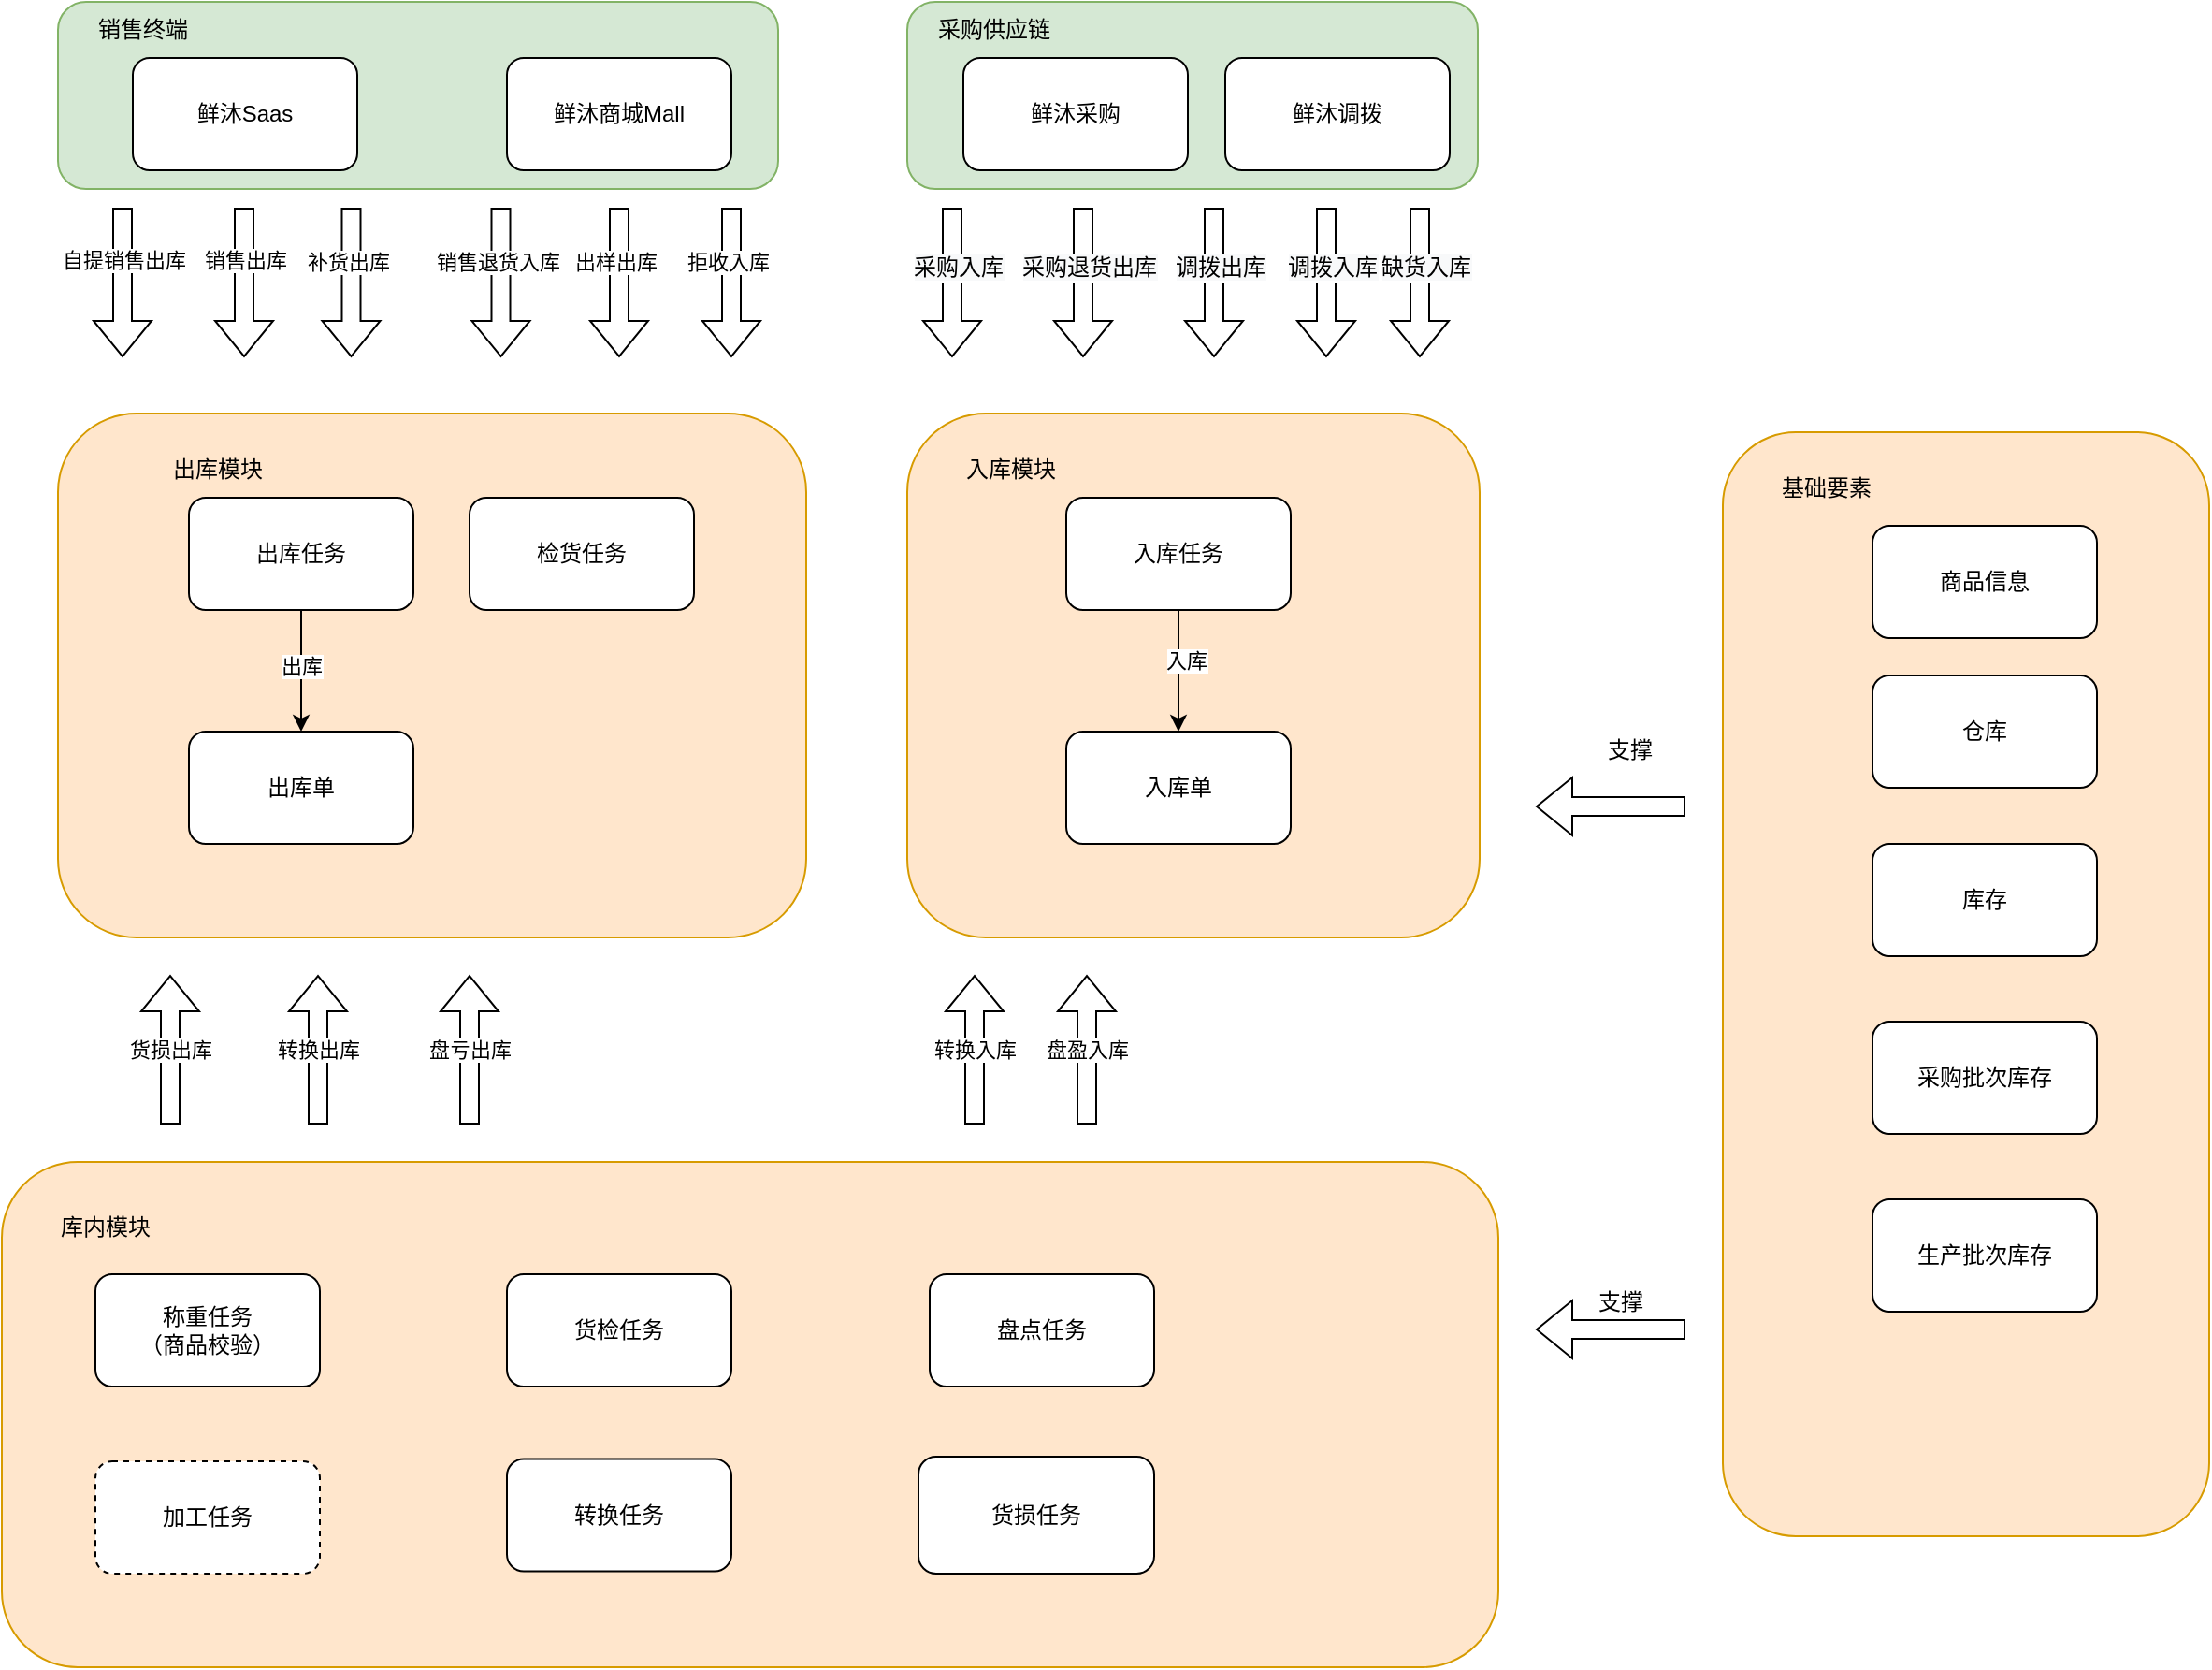 <mxfile version="20.6.2" type="github">
  <diagram id="IZu9ggaDUqHKbORB0AyF" name="第 1 页">
    <mxGraphModel dx="1845" dy="1775" grid="1" gridSize="10" guides="1" tooltips="1" connect="1" arrows="1" fold="1" page="1" pageScale="1" pageWidth="827" pageHeight="1169" math="0" shadow="0">
      <root>
        <mxCell id="0" />
        <mxCell id="1" parent="0" />
        <mxCell id="JHcvv3xPEeXk3s1rYQYH-56" value="" style="rounded=1;whiteSpace=wrap;html=1;fillColor=#ffe6cc;strokeColor=#d79b00;" vertex="1" parent="1">
          <mxGeometry x="-70" y="550" width="800" height="270" as="geometry" />
        </mxCell>
        <mxCell id="JHcvv3xPEeXk3s1rYQYH-77" value="" style="rounded=1;whiteSpace=wrap;html=1;fillColor=#d5e8d4;strokeColor=#82b366;" vertex="1" parent="1">
          <mxGeometry x="414" y="-70" width="305" height="100" as="geometry" />
        </mxCell>
        <mxCell id="JHcvv3xPEeXk3s1rYQYH-75" value="" style="rounded=1;whiteSpace=wrap;html=1;fillColor=#d5e8d4;strokeColor=#82b366;" vertex="1" parent="1">
          <mxGeometry x="-40" y="-70" width="385" height="100" as="geometry" />
        </mxCell>
        <mxCell id="JHcvv3xPEeXk3s1rYQYH-11" value="" style="rounded=1;whiteSpace=wrap;html=1;fillColor=#ffe6cc;strokeColor=#d79b00;" vertex="1" parent="1">
          <mxGeometry x="414" y="150" width="306" height="280" as="geometry" />
        </mxCell>
        <mxCell id="JHcvv3xPEeXk3s1rYQYH-2" value="鲜沐Saas" style="rounded=1;whiteSpace=wrap;html=1;" vertex="1" parent="1">
          <mxGeometry y="-40" width="120" height="60" as="geometry" />
        </mxCell>
        <mxCell id="JHcvv3xPEeXk3s1rYQYH-3" value="鲜沐商城Mall" style="rounded=1;whiteSpace=wrap;html=1;" vertex="1" parent="1">
          <mxGeometry x="200" y="-40" width="120" height="60" as="geometry" />
        </mxCell>
        <mxCell id="JHcvv3xPEeXk3s1rYQYH-4" value="鲜沐采购" style="rounded=1;whiteSpace=wrap;html=1;" vertex="1" parent="1">
          <mxGeometry x="444" y="-40" width="120" height="60" as="geometry" />
        </mxCell>
        <mxCell id="JHcvv3xPEeXk3s1rYQYH-5" value="鲜沐调拨" style="rounded=1;whiteSpace=wrap;html=1;" vertex="1" parent="1">
          <mxGeometry x="584" y="-40" width="120" height="60" as="geometry" />
        </mxCell>
        <mxCell id="JHcvv3xPEeXk3s1rYQYH-6" value="" style="rounded=1;whiteSpace=wrap;html=1;fillColor=#ffe6cc;strokeColor=#d79b00;" vertex="1" parent="1">
          <mxGeometry x="-40" y="150" width="400" height="280" as="geometry" />
        </mxCell>
        <mxCell id="JHcvv3xPEeXk3s1rYQYH-14" style="edgeStyle=orthogonalEdgeStyle;rounded=0;orthogonalLoop=1;jettySize=auto;html=1;exitX=0.5;exitY=1;exitDx=0;exitDy=0;" edge="1" parent="1" source="JHcvv3xPEeXk3s1rYQYH-7" target="JHcvv3xPEeXk3s1rYQYH-13">
          <mxGeometry relative="1" as="geometry" />
        </mxCell>
        <mxCell id="JHcvv3xPEeXk3s1rYQYH-71" value="出库" style="edgeLabel;html=1;align=center;verticalAlign=middle;resizable=0;points=[];" vertex="1" connectable="0" parent="JHcvv3xPEeXk3s1rYQYH-14">
          <mxGeometry x="-0.123" relative="1" as="geometry">
            <mxPoint y="1" as="offset" />
          </mxGeometry>
        </mxCell>
        <mxCell id="JHcvv3xPEeXk3s1rYQYH-7" value="出库任务" style="rounded=1;whiteSpace=wrap;html=1;" vertex="1" parent="1">
          <mxGeometry x="30" y="195" width="120" height="60" as="geometry" />
        </mxCell>
        <mxCell id="JHcvv3xPEeXk3s1rYQYH-16" style="edgeStyle=orthogonalEdgeStyle;rounded=0;orthogonalLoop=1;jettySize=auto;html=1;exitX=0.5;exitY=1;exitDx=0;exitDy=0;" edge="1" parent="1" source="JHcvv3xPEeXk3s1rYQYH-8" target="JHcvv3xPEeXk3s1rYQYH-15">
          <mxGeometry relative="1" as="geometry" />
        </mxCell>
        <mxCell id="JHcvv3xPEeXk3s1rYQYH-72" value="入库" style="edgeLabel;html=1;align=center;verticalAlign=middle;resizable=0;points=[];" vertex="1" connectable="0" parent="JHcvv3xPEeXk3s1rYQYH-16">
          <mxGeometry x="-0.215" y="4" relative="1" as="geometry">
            <mxPoint y="1" as="offset" />
          </mxGeometry>
        </mxCell>
        <mxCell id="JHcvv3xPEeXk3s1rYQYH-8" value="入库任务" style="rounded=1;whiteSpace=wrap;html=1;" vertex="1" parent="1">
          <mxGeometry x="499" y="195" width="120" height="60" as="geometry" />
        </mxCell>
        <mxCell id="JHcvv3xPEeXk3s1rYQYH-10" value="出库模块" style="text;html=1;align=center;verticalAlign=middle;resizable=0;points=[];autosize=1;strokeColor=none;fillColor=none;" vertex="1" parent="1">
          <mxGeometry x="10" y="165" width="70" height="30" as="geometry" />
        </mxCell>
        <mxCell id="JHcvv3xPEeXk3s1rYQYH-12" value="入库模块" style="text;html=1;align=center;verticalAlign=middle;resizable=0;points=[];autosize=1;strokeColor=none;fillColor=none;" vertex="1" parent="1">
          <mxGeometry x="434" y="165" width="70" height="30" as="geometry" />
        </mxCell>
        <mxCell id="JHcvv3xPEeXk3s1rYQYH-13" value="出库单" style="rounded=1;whiteSpace=wrap;html=1;" vertex="1" parent="1">
          <mxGeometry x="30" y="320" width="120" height="60" as="geometry" />
        </mxCell>
        <mxCell id="JHcvv3xPEeXk3s1rYQYH-15" value="入库单" style="rounded=1;whiteSpace=wrap;html=1;" vertex="1" parent="1">
          <mxGeometry x="499" y="320" width="120" height="60" as="geometry" />
        </mxCell>
        <mxCell id="JHcvv3xPEeXk3s1rYQYH-24" value="" style="shape=flexArrow;endArrow=classic;html=1;rounded=0;" edge="1" parent="1">
          <mxGeometry width="50" height="50" relative="1" as="geometry">
            <mxPoint x="59.5" y="40" as="sourcePoint" />
            <mxPoint x="59.5" y="120" as="targetPoint" />
          </mxGeometry>
        </mxCell>
        <mxCell id="JHcvv3xPEeXk3s1rYQYH-37" value="销售出库" style="edgeLabel;html=1;align=center;verticalAlign=middle;resizable=0;points=[];" vertex="1" connectable="0" parent="JHcvv3xPEeXk3s1rYQYH-24">
          <mxGeometry x="-0.3" relative="1" as="geometry">
            <mxPoint as="offset" />
          </mxGeometry>
        </mxCell>
        <mxCell id="JHcvv3xPEeXk3s1rYQYH-29" value="" style="shape=flexArrow;endArrow=classic;html=1;rounded=0;" edge="1" parent="1">
          <mxGeometry width="50" height="50" relative="1" as="geometry">
            <mxPoint x="116.75" y="40" as="sourcePoint" />
            <mxPoint x="116.75" y="120" as="targetPoint" />
          </mxGeometry>
        </mxCell>
        <mxCell id="JHcvv3xPEeXk3s1rYQYH-36" value="补货出库" style="edgeLabel;html=1;align=center;verticalAlign=middle;resizable=0;points=[];" vertex="1" connectable="0" parent="JHcvv3xPEeXk3s1rYQYH-29">
          <mxGeometry x="-0.275" y="-2" relative="1" as="geometry">
            <mxPoint as="offset" />
          </mxGeometry>
        </mxCell>
        <mxCell id="JHcvv3xPEeXk3s1rYQYH-31" value="" style="shape=flexArrow;endArrow=classic;html=1;rounded=0;" edge="1" parent="1">
          <mxGeometry width="50" height="50" relative="1" as="geometry">
            <mxPoint x="438" y="40" as="sourcePoint" />
            <mxPoint x="438" y="120" as="targetPoint" />
          </mxGeometry>
        </mxCell>
        <mxCell id="JHcvv3xPEeXk3s1rYQYH-35" value="&lt;span style=&quot;font-size: 12px; background-color: rgb(248, 249, 250);&quot;&gt;采购入库&lt;/span&gt;" style="edgeLabel;html=1;align=center;verticalAlign=middle;resizable=0;points=[];" vertex="1" connectable="0" parent="JHcvv3xPEeXk3s1rYQYH-31">
          <mxGeometry x="-0.2" y="3" relative="1" as="geometry">
            <mxPoint as="offset" />
          </mxGeometry>
        </mxCell>
        <mxCell id="JHcvv3xPEeXk3s1rYQYH-39" value="" style="shape=flexArrow;endArrow=classic;html=1;rounded=0;" edge="1" parent="1">
          <mxGeometry width="50" height="50" relative="1" as="geometry">
            <mxPoint x="196.75" y="40" as="sourcePoint" />
            <mxPoint x="196.75" y="120" as="targetPoint" />
          </mxGeometry>
        </mxCell>
        <mxCell id="JHcvv3xPEeXk3s1rYQYH-40" value="销售退货入库" style="edgeLabel;html=1;align=center;verticalAlign=middle;resizable=0;points=[];" vertex="1" connectable="0" parent="JHcvv3xPEeXk3s1rYQYH-39">
          <mxGeometry x="-0.275" y="-2" relative="1" as="geometry">
            <mxPoint as="offset" />
          </mxGeometry>
        </mxCell>
        <mxCell id="JHcvv3xPEeXk3s1rYQYH-43" value="" style="shape=flexArrow;endArrow=classic;html=1;rounded=0;" edge="1" parent="1">
          <mxGeometry width="50" height="50" relative="1" as="geometry">
            <mxPoint x="508" y="40" as="sourcePoint" />
            <mxPoint x="508" y="120" as="targetPoint" />
          </mxGeometry>
        </mxCell>
        <mxCell id="JHcvv3xPEeXk3s1rYQYH-44" value="&lt;span style=&quot;font-size: 12px; background-color: rgb(248, 249, 250);&quot;&gt;采购退货出库&lt;/span&gt;" style="edgeLabel;html=1;align=center;verticalAlign=middle;resizable=0;points=[];" vertex="1" connectable="0" parent="JHcvv3xPEeXk3s1rYQYH-43">
          <mxGeometry x="-0.2" y="3" relative="1" as="geometry">
            <mxPoint as="offset" />
          </mxGeometry>
        </mxCell>
        <mxCell id="JHcvv3xPEeXk3s1rYQYH-45" value="" style="shape=flexArrow;endArrow=classic;html=1;rounded=0;" edge="1" parent="1">
          <mxGeometry width="50" height="50" relative="1" as="geometry">
            <mxPoint x="578" y="40" as="sourcePoint" />
            <mxPoint x="578" y="120" as="targetPoint" />
          </mxGeometry>
        </mxCell>
        <mxCell id="JHcvv3xPEeXk3s1rYQYH-46" value="&lt;span style=&quot;font-size: 12px; background-color: rgb(248, 249, 250);&quot;&gt;调拨出库&lt;/span&gt;" style="edgeLabel;html=1;align=center;verticalAlign=middle;resizable=0;points=[];" vertex="1" connectable="0" parent="JHcvv3xPEeXk3s1rYQYH-45">
          <mxGeometry x="-0.2" y="3" relative="1" as="geometry">
            <mxPoint as="offset" />
          </mxGeometry>
        </mxCell>
        <mxCell id="JHcvv3xPEeXk3s1rYQYH-47" value="" style="shape=flexArrow;endArrow=classic;html=1;rounded=0;" edge="1" parent="1">
          <mxGeometry width="50" height="50" relative="1" as="geometry">
            <mxPoint x="638" y="40" as="sourcePoint" />
            <mxPoint x="638" y="120" as="targetPoint" />
          </mxGeometry>
        </mxCell>
        <mxCell id="JHcvv3xPEeXk3s1rYQYH-48" value="&lt;span style=&quot;font-size: 12px; background-color: rgb(248, 249, 250);&quot;&gt;调拨入库&lt;/span&gt;" style="edgeLabel;html=1;align=center;verticalAlign=middle;resizable=0;points=[];" vertex="1" connectable="0" parent="JHcvv3xPEeXk3s1rYQYH-47">
          <mxGeometry x="-0.2" y="3" relative="1" as="geometry">
            <mxPoint as="offset" />
          </mxGeometry>
        </mxCell>
        <mxCell id="JHcvv3xPEeXk3s1rYQYH-49" value="检货任务" style="rounded=1;whiteSpace=wrap;html=1;" vertex="1" parent="1">
          <mxGeometry x="180" y="195" width="120" height="60" as="geometry" />
        </mxCell>
        <mxCell id="JHcvv3xPEeXk3s1rYQYH-51" value="货损任务" style="rounded=1;whiteSpace=wrap;html=1;" vertex="1" parent="1">
          <mxGeometry x="420" y="707.5" width="126" height="62.5" as="geometry" />
        </mxCell>
        <mxCell id="JHcvv3xPEeXk3s1rYQYH-54" value="" style="shape=flexArrow;endArrow=classic;html=1;rounded=0;" edge="1" parent="1">
          <mxGeometry width="50" height="50" relative="1" as="geometry">
            <mxPoint x="688" y="40" as="sourcePoint" />
            <mxPoint x="688" y="120" as="targetPoint" />
          </mxGeometry>
        </mxCell>
        <mxCell id="JHcvv3xPEeXk3s1rYQYH-55" value="&lt;span style=&quot;font-size: 12px; background-color: rgb(248, 249, 250);&quot;&gt;缺货入库&lt;/span&gt;" style="edgeLabel;html=1;align=center;verticalAlign=middle;resizable=0;points=[];" vertex="1" connectable="0" parent="JHcvv3xPEeXk3s1rYQYH-54">
          <mxGeometry x="-0.2" y="3" relative="1" as="geometry">
            <mxPoint as="offset" />
          </mxGeometry>
        </mxCell>
        <mxCell id="JHcvv3xPEeXk3s1rYQYH-57" value="库内模块" style="text;html=1;align=center;verticalAlign=middle;resizable=0;points=[];autosize=1;strokeColor=none;fillColor=none;" vertex="1" parent="1">
          <mxGeometry x="-50" y="570" width="70" height="30" as="geometry" />
        </mxCell>
        <mxCell id="JHcvv3xPEeXk3s1rYQYH-58" value="货检任务" style="rounded=1;whiteSpace=wrap;html=1;" vertex="1" parent="1">
          <mxGeometry x="200" y="610" width="120" height="60" as="geometry" />
        </mxCell>
        <mxCell id="JHcvv3xPEeXk3s1rYQYH-59" value="转换任务" style="rounded=1;whiteSpace=wrap;html=1;" vertex="1" parent="1">
          <mxGeometry x="200" y="708.75" width="120" height="60" as="geometry" />
        </mxCell>
        <mxCell id="JHcvv3xPEeXk3s1rYQYH-60" value="盘点任务" style="rounded=1;whiteSpace=wrap;html=1;" vertex="1" parent="1">
          <mxGeometry x="426" y="610" width="120" height="60" as="geometry" />
        </mxCell>
        <mxCell id="JHcvv3xPEeXk3s1rYQYH-61" value="加工任务" style="rounded=1;whiteSpace=wrap;html=1;dashed=1;" vertex="1" parent="1">
          <mxGeometry x="-20" y="710" width="120" height="60" as="geometry" />
        </mxCell>
        <mxCell id="JHcvv3xPEeXk3s1rYQYH-62" value="称重任务&lt;br&gt;（商品校验）" style="rounded=1;whiteSpace=wrap;html=1;" vertex="1" parent="1">
          <mxGeometry x="-20" y="610" width="120" height="60" as="geometry" />
        </mxCell>
        <mxCell id="JHcvv3xPEeXk3s1rYQYH-63" value="" style="rounded=1;whiteSpace=wrap;html=1;fillColor=#ffe6cc;strokeColor=#d79b00;" vertex="1" parent="1">
          <mxGeometry x="850" y="160" width="260" height="590" as="geometry" />
        </mxCell>
        <mxCell id="JHcvv3xPEeXk3s1rYQYH-64" value="基础要素" style="text;html=1;align=center;verticalAlign=middle;resizable=0;points=[];autosize=1;strokeColor=none;fillColor=none;" vertex="1" parent="1">
          <mxGeometry x="870" y="175" width="70" height="30" as="geometry" />
        </mxCell>
        <mxCell id="JHcvv3xPEeXk3s1rYQYH-65" value="商品信息" style="rounded=1;whiteSpace=wrap;html=1;" vertex="1" parent="1">
          <mxGeometry x="930" y="210" width="120" height="60" as="geometry" />
        </mxCell>
        <mxCell id="JHcvv3xPEeXk3s1rYQYH-66" value="仓库" style="rounded=1;whiteSpace=wrap;html=1;" vertex="1" parent="1">
          <mxGeometry x="930" y="290" width="120" height="60" as="geometry" />
        </mxCell>
        <mxCell id="JHcvv3xPEeXk3s1rYQYH-68" value="库存" style="rounded=1;whiteSpace=wrap;html=1;" vertex="1" parent="1">
          <mxGeometry x="930" y="380" width="120" height="60" as="geometry" />
        </mxCell>
        <mxCell id="JHcvv3xPEeXk3s1rYQYH-69" value="采购批次库存" style="rounded=1;whiteSpace=wrap;html=1;" vertex="1" parent="1">
          <mxGeometry x="930" y="475" width="120" height="60" as="geometry" />
        </mxCell>
        <mxCell id="JHcvv3xPEeXk3s1rYQYH-70" value="生产批次库存" style="rounded=1;whiteSpace=wrap;html=1;" vertex="1" parent="1">
          <mxGeometry x="930" y="570" width="120" height="60" as="geometry" />
        </mxCell>
        <mxCell id="JHcvv3xPEeXk3s1rYQYH-76" value="销售终端" style="text;html=1;align=center;verticalAlign=middle;resizable=0;points=[];autosize=1;strokeColor=none;fillColor=none;" vertex="1" parent="1">
          <mxGeometry x="-30" y="-70" width="70" height="30" as="geometry" />
        </mxCell>
        <mxCell id="JHcvv3xPEeXk3s1rYQYH-78" value="采购供应链" style="text;html=1;align=center;verticalAlign=middle;resizable=0;points=[];autosize=1;strokeColor=none;fillColor=none;" vertex="1" parent="1">
          <mxGeometry x="420" y="-70" width="80" height="30" as="geometry" />
        </mxCell>
        <mxCell id="JHcvv3xPEeXk3s1rYQYH-79" value="" style="shape=flexArrow;endArrow=classic;html=1;rounded=0;" edge="1" parent="1">
          <mxGeometry width="50" height="50" relative="1" as="geometry">
            <mxPoint x="260" y="40" as="sourcePoint" />
            <mxPoint x="260" y="120" as="targetPoint" />
          </mxGeometry>
        </mxCell>
        <mxCell id="JHcvv3xPEeXk3s1rYQYH-80" value="出样出库" style="edgeLabel;html=1;align=center;verticalAlign=middle;resizable=0;points=[];" vertex="1" connectable="0" parent="JHcvv3xPEeXk3s1rYQYH-79">
          <mxGeometry x="-0.275" y="-2" relative="1" as="geometry">
            <mxPoint as="offset" />
          </mxGeometry>
        </mxCell>
        <mxCell id="JHcvv3xPEeXk3s1rYQYH-83" value="" style="shape=flexArrow;endArrow=classic;html=1;rounded=0;" edge="1" parent="1">
          <mxGeometry width="50" height="50" relative="1" as="geometry">
            <mxPoint x="-5.5" y="40" as="sourcePoint" />
            <mxPoint x="-5.5" y="120" as="targetPoint" />
          </mxGeometry>
        </mxCell>
        <mxCell id="JHcvv3xPEeXk3s1rYQYH-84" value="自提销售出库" style="edgeLabel;html=1;align=center;verticalAlign=middle;resizable=0;points=[];" vertex="1" connectable="0" parent="JHcvv3xPEeXk3s1rYQYH-83">
          <mxGeometry x="-0.3" relative="1" as="geometry">
            <mxPoint as="offset" />
          </mxGeometry>
        </mxCell>
        <mxCell id="JHcvv3xPEeXk3s1rYQYH-85" value="" style="shape=flexArrow;endArrow=classic;html=1;rounded=0;" edge="1" parent="1">
          <mxGeometry width="50" height="50" relative="1" as="geometry">
            <mxPoint x="830" y="360" as="sourcePoint" />
            <mxPoint x="750" y="360" as="targetPoint" />
          </mxGeometry>
        </mxCell>
        <mxCell id="JHcvv3xPEeXk3s1rYQYH-87" value="支撑" style="text;html=1;align=center;verticalAlign=middle;resizable=0;points=[];autosize=1;strokeColor=none;fillColor=none;" vertex="1" parent="1">
          <mxGeometry x="775" y="315" width="50" height="30" as="geometry" />
        </mxCell>
        <mxCell id="JHcvv3xPEeXk3s1rYQYH-89" value="" style="shape=flexArrow;endArrow=classic;html=1;rounded=0;" edge="1" parent="1">
          <mxGeometry width="50" height="50" relative="1" as="geometry">
            <mxPoint x="830" y="639.5" as="sourcePoint" />
            <mxPoint x="750" y="639.5" as="targetPoint" />
          </mxGeometry>
        </mxCell>
        <mxCell id="JHcvv3xPEeXk3s1rYQYH-90" value="货损出库" style="shape=flexArrow;endArrow=classic;html=1;rounded=0;" edge="1" parent="1">
          <mxGeometry width="50" height="50" relative="1" as="geometry">
            <mxPoint x="20" y="530" as="sourcePoint" />
            <mxPoint x="20" y="450" as="targetPoint" />
          </mxGeometry>
        </mxCell>
        <mxCell id="JHcvv3xPEeXk3s1rYQYH-92" value="转换出库" style="shape=flexArrow;endArrow=classic;html=1;rounded=0;" edge="1" parent="1">
          <mxGeometry width="50" height="50" relative="1" as="geometry">
            <mxPoint x="99" y="530" as="sourcePoint" />
            <mxPoint x="99" y="450" as="targetPoint" />
          </mxGeometry>
        </mxCell>
        <mxCell id="JHcvv3xPEeXk3s1rYQYH-93" value="转换入库" style="shape=flexArrow;endArrow=classic;html=1;rounded=0;" edge="1" parent="1">
          <mxGeometry width="50" height="50" relative="1" as="geometry">
            <mxPoint x="450" y="530" as="sourcePoint" />
            <mxPoint x="450" y="450" as="targetPoint" />
          </mxGeometry>
        </mxCell>
        <mxCell id="JHcvv3xPEeXk3s1rYQYH-94" value="盘亏出库" style="shape=flexArrow;endArrow=classic;html=1;rounded=0;" edge="1" parent="1">
          <mxGeometry width="50" height="50" relative="1" as="geometry">
            <mxPoint x="180" y="530" as="sourcePoint" />
            <mxPoint x="180" y="450" as="targetPoint" />
          </mxGeometry>
        </mxCell>
        <mxCell id="JHcvv3xPEeXk3s1rYQYH-95" value="盘盈入库" style="shape=flexArrow;endArrow=classic;html=1;rounded=0;" edge="1" parent="1">
          <mxGeometry width="50" height="50" relative="1" as="geometry">
            <mxPoint x="510" y="530" as="sourcePoint" />
            <mxPoint x="510" y="450" as="targetPoint" />
          </mxGeometry>
        </mxCell>
        <mxCell id="JHcvv3xPEeXk3s1rYQYH-96" value="" style="shape=flexArrow;endArrow=classic;html=1;rounded=0;" edge="1" parent="1">
          <mxGeometry width="50" height="50" relative="1" as="geometry">
            <mxPoint x="320" y="40" as="sourcePoint" />
            <mxPoint x="320" y="120" as="targetPoint" />
          </mxGeometry>
        </mxCell>
        <mxCell id="JHcvv3xPEeXk3s1rYQYH-97" value="拒收入库" style="edgeLabel;html=1;align=center;verticalAlign=middle;resizable=0;points=[];" vertex="1" connectable="0" parent="JHcvv3xPEeXk3s1rYQYH-96">
          <mxGeometry x="-0.275" y="-2" relative="1" as="geometry">
            <mxPoint as="offset" />
          </mxGeometry>
        </mxCell>
        <mxCell id="JHcvv3xPEeXk3s1rYQYH-98" value="支撑" style="text;html=1;align=center;verticalAlign=middle;resizable=0;points=[];autosize=1;strokeColor=none;fillColor=none;" vertex="1" parent="1">
          <mxGeometry x="770" y="610" width="50" height="30" as="geometry" />
        </mxCell>
      </root>
    </mxGraphModel>
  </diagram>
</mxfile>
